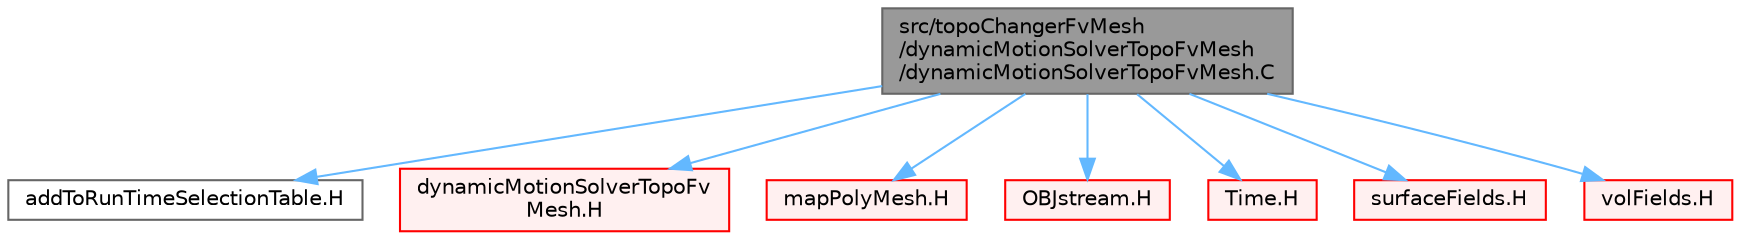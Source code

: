digraph "src/topoChangerFvMesh/dynamicMotionSolverTopoFvMesh/dynamicMotionSolverTopoFvMesh.C"
{
 // LATEX_PDF_SIZE
  bgcolor="transparent";
  edge [fontname=Helvetica,fontsize=10,labelfontname=Helvetica,labelfontsize=10];
  node [fontname=Helvetica,fontsize=10,shape=box,height=0.2,width=0.4];
  Node1 [id="Node000001",label="src/topoChangerFvMesh\l/dynamicMotionSolverTopoFvMesh\l/dynamicMotionSolverTopoFvMesh.C",height=0.2,width=0.4,color="gray40", fillcolor="grey60", style="filled", fontcolor="black",tooltip=" "];
  Node1 -> Node2 [id="edge1_Node000001_Node000002",color="steelblue1",style="solid",tooltip=" "];
  Node2 [id="Node000002",label="addToRunTimeSelectionTable.H",height=0.2,width=0.4,color="grey40", fillcolor="white", style="filled",URL="$addToRunTimeSelectionTable_8H.html",tooltip="Macros for easy insertion into run-time selection tables."];
  Node1 -> Node3 [id="edge2_Node000001_Node000003",color="steelblue1",style="solid",tooltip=" "];
  Node3 [id="Node000003",label="dynamicMotionSolverTopoFv\lMesh.H",height=0.2,width=0.4,color="red", fillcolor="#FFF0F0", style="filled",URL="$dynamicMotionSolverTopoFvMesh_8H.html",tooltip=" "];
  Node1 -> Node377 [id="edge3_Node000001_Node000377",color="steelblue1",style="solid",tooltip=" "];
  Node377 [id="Node000377",label="mapPolyMesh.H",height=0.2,width=0.4,color="red", fillcolor="#FFF0F0", style="filled",URL="$mapPolyMesh_8H.html",tooltip=" "];
  Node1 -> Node380 [id="edge4_Node000001_Node000380",color="steelblue1",style="solid",tooltip=" "];
  Node380 [id="Node000380",label="OBJstream.H",height=0.2,width=0.4,color="red", fillcolor="#FFF0F0", style="filled",URL="$OBJstream_8H.html",tooltip=" "];
  Node1 -> Node346 [id="edge5_Node000001_Node000346",color="steelblue1",style="solid",tooltip=" "];
  Node346 [id="Node000346",label="Time.H",height=0.2,width=0.4,color="red", fillcolor="#FFF0F0", style="filled",URL="$Time_8H.html",tooltip=" "];
  Node1 -> Node396 [id="edge6_Node000001_Node000396",color="steelblue1",style="solid",tooltip=" "];
  Node396 [id="Node000396",label="surfaceFields.H",height=0.2,width=0.4,color="red", fillcolor="#FFF0F0", style="filled",URL="$surfaceFields_8H.html",tooltip="Foam::surfaceFields."];
  Node1 -> Node434 [id="edge7_Node000001_Node000434",color="steelblue1",style="solid",tooltip=" "];
  Node434 [id="Node000434",label="volFields.H",height=0.2,width=0.4,color="red", fillcolor="#FFF0F0", style="filled",URL="$volFields_8H.html",tooltip=" "];
}
